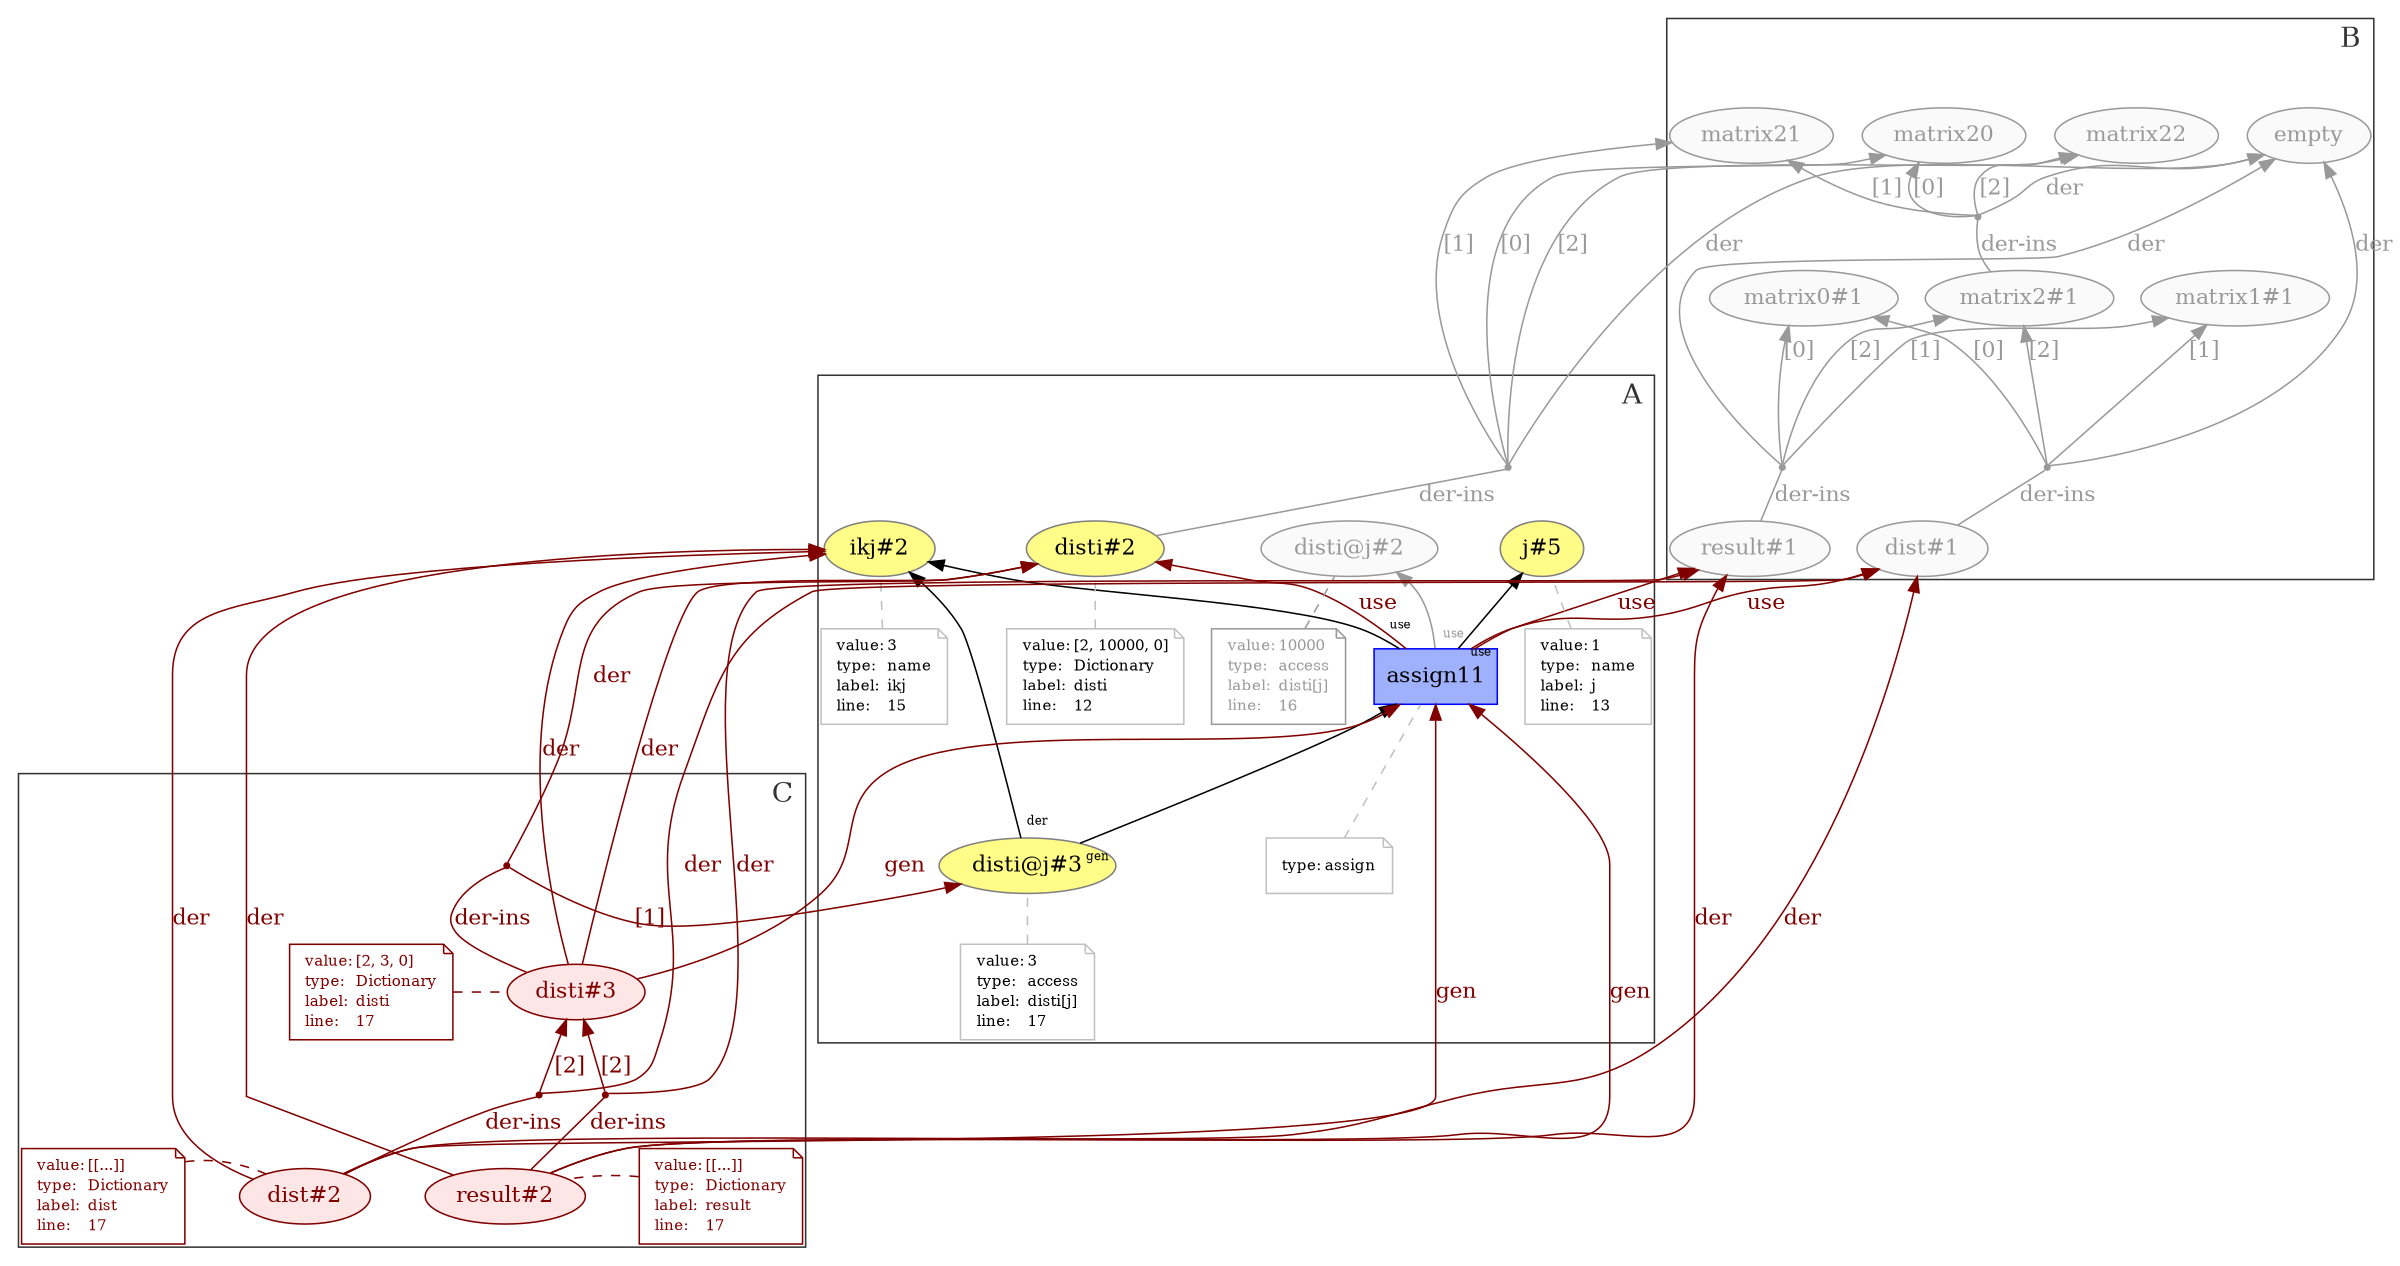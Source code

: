 digraph "PROV" { size="16,12"; rankdir="BT";
newrank=true;
splines = "spline"

subgraph cluster_0 {
    labeljust="r"
    labelloc="b"
    margin="2"
    color = "#333333"
    fontcolor = "#333333"
    fontsize = "18"
    label = "A";
    "g/disti@j#3"; "g/disti@j#3-attrs"
    "g/assign11"; "g/assign11-attrs"
    "g/ikj#2"; "g/ikj#2-attrs"
    "g/j#5"; "g/j#5-attrs"
    "g/disti@j#2"; "g/disti@j#2-attrs"
    "g/disti#2"; "g/disti#2-attrs"
    "bn3"
    
//    {rank=same "g/disti@j#3" "g/disti@j#3-attrs"}
    {rank=same "g/disti#2" "g/ikj#2"}
}
subgraph cluster_1 {
    ranksep = "0.1"
    labeljust="r"
    labelloc="b"
    margin="2"
    color = "#333333"
    fontcolor = "#333333"
    fontsize = "18"
    label = "B";
    "g/matrix0#1"
    "g/matrix1#1"
    "g/matrix2#1"
    "g/matrix20"
    "g/matrix21"
    "g/matrix22"
    "g/dist#1"
    "g/result#1"
    "g/empty"
    "bn0"
    "bn1"
    "bn2"
}

subgraph cluster_2 {
    ranksep = "0.1"
    labeljust="r"
    labelloc="b"
    margin="2"
    color = "#333333"
    fontcolor = "#333333"
    fontsize = "18"
    label = "C";
    "g/disti#3"; "g/disti#3-attrs"
    "g/result#2"; "g/result#2-attrs"
    "g/dist#2"; "g/dist#2-attrs"
    "bn4"
    "bn5"
    "bn6"
//    {rank=same "g/disti#3" "g/disti#3-attrs"} 
     {rank=same "g/dist#2" "g/result#2-attrs" "g/result#2" "g/dist#2-attrs"}
}

"g/empty" [fillcolor="#FAFAFA",color="#999999",style="filled",fontcolor="#999999",label="empty",URL="g/empty"]
"g/matrix0#1" [fillcolor="#FAFAFA",color="#999999",style="filled",fontcolor="#999999",label="matrix0#1",URL="g/matrix0#1"]
"g/matrix1#1" [fillcolor="#FAFAFA",color="#999999",style="filled",fontcolor="#999999",label="matrix1#1",URL="g/matrix1#1"]
"g/matrix2#1" [fillcolor="#FAFAFA",color="#999999",style="filled",fontcolor="#999999",label="matrix2#1",URL="g/matrix2#1"]
"g/matrix20" [fillcolor="#FAFAFA",color="#999999",style="filled",fontcolor="#999999",label="matrix20",URL="g/matrix20"]
"g/matrix21" [fillcolor="#FAFAFA",color="#999999",style="filled",fontcolor="#999999",label="matrix21",URL="g/matrix21"]
"g/matrix22" [fillcolor="#FAFAFA",color="#999999",style="filled",fontcolor="#999999",label="matrix22",URL="g/matrix22"]
"bn0" [shape="point",label="",fontcolor="#999999",color="#999999"]
"g/matrix2#1" -> "bn0" [labelfontsize="8",labeldistance="1.5",color="#999999",labelangle="60.0",rotation="20",label="der-ins",arrowhead="none",fontcolor="#999999"]
"bn0" -> "g/empty" [labelfontsize="8",labeldistance="1.5",color="#999999",labelangle="60.0",rotation="20",label="der",fontcolor="#999999"]
"bn0" -> "g/matrix20" [labelfontsize="8",labeldistance="1.5",color="#999999",labelangle="60.0",rotation="20",label="[0]",fontcolor="#999999"]
"bn0" -> "g/matrix21" [labelfontsize="8",labeldistance="1.5",color="#999999",labelangle="60.0",rotation="20",label="[1]",fontcolor="#999999"]
"bn0" -> "g/matrix22" [labelfontsize="8",labeldistance="1.5",color="#999999",labelangle="60.0",rotation="20",label="[2]",fontcolor="#999999"]
"g/dist#1" [fillcolor="#FAFAFA",color="#999999",style="filled",fontcolor="#999999",label="dist#1",URL="g/dist#1"]
"bn1" [shape="point",label="",fontcolor="#999999",color="#999999"]
"g/dist#1" -> "bn1" [labelfontsize="8",labeldistance="1.5",color="#999999",labelangle="60.0",rotation="20",label="der-ins",arrowhead="none",fontcolor="#999999"]
"bn1" -> "g/empty" [labelfontsize="8",labeldistance="1.5",color="#999999",labelangle="60.0",rotation="20",label="der",fontcolor="#999999"]
"bn1" -> "g/matrix0#1" [labelfontsize="8",labeldistance="1.5",color="#999999",labelangle="60.0",rotation="20",label="[0]",fontcolor="#999999"]
"bn1" -> "g/matrix1#1" [labelfontsize="8",labeldistance="1.5",color="#999999",labelangle="60.0",rotation="20",label="[1]",fontcolor="#999999"]
"bn1" -> "g/matrix2#1" [labelfontsize="8",labeldistance="1.5",color="#999999",labelangle="60.0",rotation="20",label="[2]",fontcolor="#999999"]
"g/result#1" [fillcolor="#FAFAFA",color="#999999",style="filled",fontcolor="#999999",label="result#1",URL="g/result#1"]
"bn2" [shape="point",label="",fontcolor="#999999",color="#999999"]
"g/result#1" -> "bn2" [labelfontsize="8",labeldistance="1.5",color="#999999",labelangle="60.0",rotation="20",label="der-ins",arrowhead="none",fontcolor="#999999"]
"bn2" -> "g/empty" [labelfontsize="8",labeldistance="1.5",color="#999999",labelangle="60.0",rotation="20",label="der",fontcolor="#999999"]
"bn2" -> "g/matrix0#1" [labelfontsize="8",labeldistance="1.5",color="#999999",labelangle="60.0",rotation="20",label="[0]",fontcolor="#999999"]
"bn2" -> "g/matrix1#1" [labelfontsize="8",labeldistance="1.5",color="#999999",labelangle="60.0",rotation="20",label="[1]",fontcolor="#999999"]
"bn2" -> "g/matrix2#1" [labelfontsize="8",labeldistance="1.5",color="#999999",labelangle="60.0",rotation="20",label="[2]",fontcolor="#999999"]
"g/disti#2" [fillcolor="#FFFC87",color="#808080",style="filled",label="disti#2",URL="g/disti#2"]
"g/disti#2-attrs" [color="gray",shape="note",fontsize="10",fontcolor="black",label=<<TABLE cellpadding="0" border="0">
	<TR>
	    <TD align="left">value:</TD>
	    <TD align="left">[2, 10000, 0]</TD>
	</TR>
	<TR>
	    <TD align="left">type:</TD>
	    <TD align="left">Dictionary</TD>
	</TR>
	<TR>
	    <TD align="left">label:</TD>
	    <TD align="left">disti</TD>
	</TR>
	<TR>
	    <TD align="left">line:</TD>
	    <TD align="left">12</TD>
	</TR>
</TABLE>>]
"g/disti#2-attrs" -> "g/disti#2" [color="gray",style="dashed",arrowhead="none"]
"bn3" [shape="point",label="",fontcolor="#999999",color="#999999"]
"g/disti#2" -> "bn3" [labelfontsize="8",labeldistance="1.5",color="#999999",labelangle="60.0",rotation="20",label="der-ins",arrowhead="none",fontcolor="#999999"]
"bn3" -> "g/empty" [labelfontsize="8",labeldistance="1.5",color="#999999",labelangle="60.0",rotation="20",label="der",fontcolor="#999999"]
"bn3" -> "g/matrix20" [labelfontsize="8",labeldistance="1.5",color="#999999",labelangle="60.0",rotation="20",label="[0]",fontcolor="#999999"]
"bn3" -> "g/matrix21" [labelfontsize="8",labeldistance="1.5",color="#999999",labelangle="60.0",rotation="20",label="[1]",fontcolor="#999999"]
"bn3" -> "g/matrix22" [labelfontsize="8",labeldistance="1.5",color="#999999",labelangle="60.0",rotation="20",label="[2]",fontcolor="#999999"]
"g/j#5" [fillcolor="#FFFC87",color="#808080",style="filled",label="j#5",URL="g/j#5"]
"g/j#5-attrs" [color="gray",shape="note",fontsize="10",fontcolor="black",label=<<TABLE cellpadding="0" border="0">
	<TR>
	    <TD align="left">value:</TD>
	    <TD align="left">1</TD>
	</TR>
	<TR>
	    <TD align="left">type:</TD>
	    <TD align="left">name</TD>
	</TR>
	<TR>
	    <TD align="left">label:</TD>
	    <TD align="left">j</TD>
	</TR>
	<TR>
	    <TD align="left">line:</TD>
	    <TD align="left">13</TD>
	</TR>
</TABLE>>]
"g/j#5-attrs" -> "g/j#5" [color="gray",style="dashed",arrowhead="none"]
"g/ikj#2" [fillcolor="#FFFC87",color="#808080",style="filled",label="ikj#2",URL="g/ikj#2"]
"g/ikj#2-attrs" [color="gray",shape="note",fontsize="10",fontcolor="black",label=<<TABLE cellpadding="0" border="0">
	<TR>
	    <TD align="left">value:</TD>
	    <TD align="left">3</TD>
	</TR>
	<TR>
	    <TD align="left">type:</TD>
	    <TD align="left">name</TD>
	</TR>
	<TR>
	    <TD align="left">label:</TD>
	    <TD align="left">ikj</TD>
	</TR>
	<TR>
	    <TD align="left">line:</TD>
	    <TD align="left">15</TD>
	</TR>
</TABLE>>]
"g/ikj#2-attrs" -> "g/ikj#2" [color="gray",style="dashed",arrowhead="none"]
"g/disti@j#2" [fillcolor="#FAFAFA",color="#999999",style="filled",fontcolor="#999999",label="disti@j#2",URL="g/disti@j#2"]
"g/disti@j#2-attrs" [color="#999999",shape="note",fontsize="10",fontcolor="#999999",label=<<TABLE cellpadding="0" border="0">
	<TR>
	    <TD align="left">value:</TD>
	    <TD align="left">10000</TD>
	</TR>
	<TR>
	    <TD align="left">type:</TD>
	    <TD align="left">access</TD>
	</TR>
	<TR>
	    <TD align="left">label:</TD>
	    <TD align="left">disti[j]</TD>
	</TR>
	<TR>
	    <TD align="left">line:</TD>
	    <TD align="left">16</TD>
	</TR>
</TABLE>>]
"g/disti@j#2-attrs" -> "g/disti@j#2" [color="#999999",style="dashed",arrowhead="none",fontcolor="#999999"]
"g/disti#3" [fillcolor="#ffe6e6",color="#800000",style="filled",fontcolor="#800000",label="disti#3",URL="g/disti#3"]
"g/disti#3-attrs" [color="#800000",shape="note",fontsize="10",fontcolor="#800000",label=<<TABLE cellpadding="0" border="0">
	<TR>
	    <TD align="left">value:</TD>
	    <TD align="left">[2, 3, 0]</TD>
	</TR>
	<TR>
	    <TD align="left">type:</TD>
	    <TD align="left">Dictionary</TD>
	</TR>
	<TR>
	    <TD align="left">label:</TD>
	    <TD align="left">disti</TD>
	</TR>
	<TR>
	    <TD align="left">line:</TD>
	    <TD align="left">17</TD>
	</TR>
</TABLE>>]
"g/disti#3-attrs" -> "g/disti#3" [color="#800000",style="dashed",arrowhead="none",fontcolor="#800000"]
"bn4" [shape="point",label="",fontcolor="#800000",color="#800000"]
"g/disti#3" -> "bn4" [labelfontsize="8",labeldistance="1.5",color="#800000",labelangle="60.0",rotation="20",label="der-ins",arrowhead="none",fontcolor="#800000"]
"bn4" -> "g/disti#2" [labelfontsize="8",labeldistance="1.5",color="#800000",labelangle="60.0",rotation="20",label="der",fontcolor="#800000"]
"bn4" -> "g/disti@j#3" [labelfontsize="8",labeldistance="1.5",color="#800000",labelangle="60.0",rotation="20",label="[1]",fontcolor="#800000"]
"g/disti#3" -> "g/disti#2" [labelfontsize="8",labeldistance="1.5",color="#800000",labelangle="60.0",rotation="20",label="der",fontcolor="#800000"]
"g/disti#3" -> "g/ikj#2" [labelfontsize="8",labeldistance="1.5",color="#800000",labelangle="60.0",rotation="20",label="der",fontcolor="#800000"]
"g/dist#2" [fillcolor="#ffe6e6",color="#800000",style="filled",fontcolor="#800000",label="dist#2",URL="g/dist#2"]
"g/dist#2-attrs" [color="#800000",shape="note",fontsize="10",fontcolor="#800000",label=<<TABLE cellpadding="0" border="0">
	<TR>
	    <TD align="left">value:</TD>
	    <TD align="left">[[...]]</TD>
	</TR>
	<TR>
	    <TD align="left">type:</TD>
	    <TD align="left">Dictionary</TD>
	</TR>
	<TR>
	    <TD align="left">label:</TD>
	    <TD align="left">dist</TD>
	</TR>
	<TR>
	    <TD align="left">line:</TD>
	    <TD align="left">17</TD>
	</TR>
</TABLE>>]
"g/dist#2-attrs" -> "g/dist#2" [color="#800000",style="dashed",arrowhead="none",fontcolor="#800000"]
"bn5" [shape="point",label="",fontcolor="#800000",color="#800000"]
"g/dist#2" -> "bn5" [labelfontsize="8",labeldistance="1.5",color="#800000",labelangle="60.0",rotation="20",label="der-ins",arrowhead="none",fontcolor="#800000"]
"bn5" -> "g/dist#1" [labelfontsize="8",labeldistance="1.5",color="#800000",labelangle="60.0",rotation="20",label="der",fontcolor="#800000"]
"bn5" -> "g/disti#3" [labelfontsize="8",labeldistance="1.5",color="#800000",labelangle="60.0",rotation="20",label="[2]",fontcolor="#800000"]
"g/dist#2" -> "g/dist#1" [labelfontsize="8",labeldistance="1.5",color="#800000",labelangle="60.0",rotation="20",label="der",fontcolor="#800000"]
"g/dist#2" -> "g/ikj#2" [labelfontsize="8",labeldistance="1.5",color="#800000",labelangle="60.0",rotation="20",label="der",fontcolor="#800000"]
"g/result#2" [fillcolor="#ffe6e6",color="#800000",style="filled",fontcolor="#800000",label="result#2",URL="g/result#2"]
"g/result#2-attrs" [color="#800000",shape="note",fontsize="10",fontcolor="#800000",label=<<TABLE cellpadding="0" border="0">
	<TR>
	    <TD align="left">value:</TD>
	    <TD align="left">[[...]]</TD>
	</TR>
	<TR>
	    <TD align="left">type:</TD>
	    <TD align="left">Dictionary</TD>
	</TR>
	<TR>
	    <TD align="left">label:</TD>
	    <TD align="left">result</TD>
	</TR>
	<TR>
	    <TD align="left">line:</TD>
	    <TD align="left">17</TD>
	</TR>
</TABLE>>]
"g/result#2-attrs" -> "g/result#2" [color="#800000",style="dashed",arrowhead="none",fontcolor="#800000"]
"bn6" [shape="point",label="",fontcolor="#800000",color="#800000"]
"g/result#2" -> "bn6" [labelfontsize="8",labeldistance="1.5",color="#800000",labelangle="60.0",rotation="20",label="der-ins",arrowhead="none",fontcolor="#800000"]
"bn6" -> "g/result#1" [labelfontsize="8",labeldistance="1.5",color="#800000",labelangle="60.0",rotation="20",label="der",fontcolor="#800000"]
"bn6" -> "g/disti#3" [labelfontsize="8",labeldistance="1.5",color="#800000",labelangle="60.0",rotation="20",label="[2]",fontcolor="#800000"]
"g/result#2" -> "g/result#1" [labelfontsize="8",labeldistance="1.5",color="#800000",labelangle="60.0",rotation="20",label="der",fontcolor="#800000"]
"g/result#2" -> "g/ikj#2" [labelfontsize="8",labeldistance="1.5",color="#800000",labelangle="60.0",rotation="20",label="der",fontcolor="#800000"]
"g/disti@j#3" [fillcolor="#FFFC87",color="#808080",style="filled",label="disti@j#3",URL="g/disti@j#3"]
"g/disti@j#3-attrs" [color="gray",shape="note",fontsize="10",fontcolor="black",label=<<TABLE cellpadding="0" border="0">
	<TR>
	    <TD align="left">value:</TD>
	    <TD align="left">3</TD>
	</TR>
	<TR>
	    <TD align="left">type:</TD>
	    <TD align="left">access</TD>
	</TR>
	<TR>
	    <TD align="left">label:</TD>
	    <TD align="left">disti[j]</TD>
	</TR>
	<TR>
	    <TD align="left">line:</TD>
	    <TD align="left">17</TD>
	</TR>
</TABLE>>]
"g/disti@j#3-attrs" -> "g/disti@j#3" [color="gray",style="dashed",arrowhead="none"]
"g/assign11" [fillcolor="#9FB1FC",color="#0000FF",shape="polygon",sides="4",style="filled",label="assign11",URL="g/assign11"]
"g/assign11-attrs" [color="gray",shape="note",fontsize="10",fontcolor="black",label=<<TABLE cellpadding="0" border="0">
	<TR>
	    <TD align="left">type:</TD>
	    <TD align="left">assign</TD>
	</TR>
</TABLE>>]
"g/assign11-attrs" -> "g/assign11" [color="gray",style="dashed",arrowhead="none"]
"g/disti@j#3" -> "g/ikj#2" [labelfontsize="8",labeldistance="1.5",labelangle="60.0",rotation="20",taillabel="der"]
"g/assign11" -> "g/j#5" [labelfontsize="8",labeldistance="1.5",labelangle="60.0",rotation="20",taillabel="use"]
"g/assign11" -> "g/disti@j#2" [labelfontsize="8",labeldistance="1.5",labelangle="60.0",rotation="20",taillabel="use",fontcolor="#999999",color="#999999"]


{rank=same "bn4" "g/disti@j#3"}
{rank=same "g/disti#3" "g/disti#3-attrs"}
{rank=same "bn3" "bn2"}
"g/dist#2-attrs" -> "g/dist#2" -> "g/result#2" -> "g/result#2-attrs" [style="invis"]
"g/assign11" -> "g/ikj#2" [labelfontsize="8",labeldistance="1.5",labelangle="60.0",rotation="20",taillabel="use"]
"g/assign11" -> "g/dist#1" [labelfontsize="8",labeldistance="1.5",color="#800000",labelangle="60.0",rotation="20",label="use",fontcolor="#800000"]
"g/assign11" -> "g/disti#2" [labelfontsize="8",labeldistance="1.5",color="#800000",labelangle="60.0",rotation="20",label="use",fontcolor="#800000"]
"g/assign11" -> "g/result#1" [labelfontsize="8",labeldistance="1.5",color="#800000",labelangle="60.0",rotation="20",label="use",fontcolor="#800000"]
"g/result#2" -> "g/assign11" [labelfontsize="8",labeldistance="1.5",color="#800000",labelangle="60.0",rotation="20",label="gen",fontcolor="#800000"]
"g/dist#2" -> "g/assign11" [labelfontsize="8",labeldistance="1.5",color="#800000",labelangle="60.0",rotation="20",label="gen",fontcolor="#800000"]
"g/disti#3" -> "g/assign11" [labelfontsize="8",labeldistance="1.5",color="#800000",labelangle="60.0",rotation="20",label="gen",fontcolor="#800000"]
"g/disti@j#3" -> "g/assign11" [labelfontsize="8",labeldistance="1.5",labelangle="60.0",rotation="20",taillabel="gen"]
}